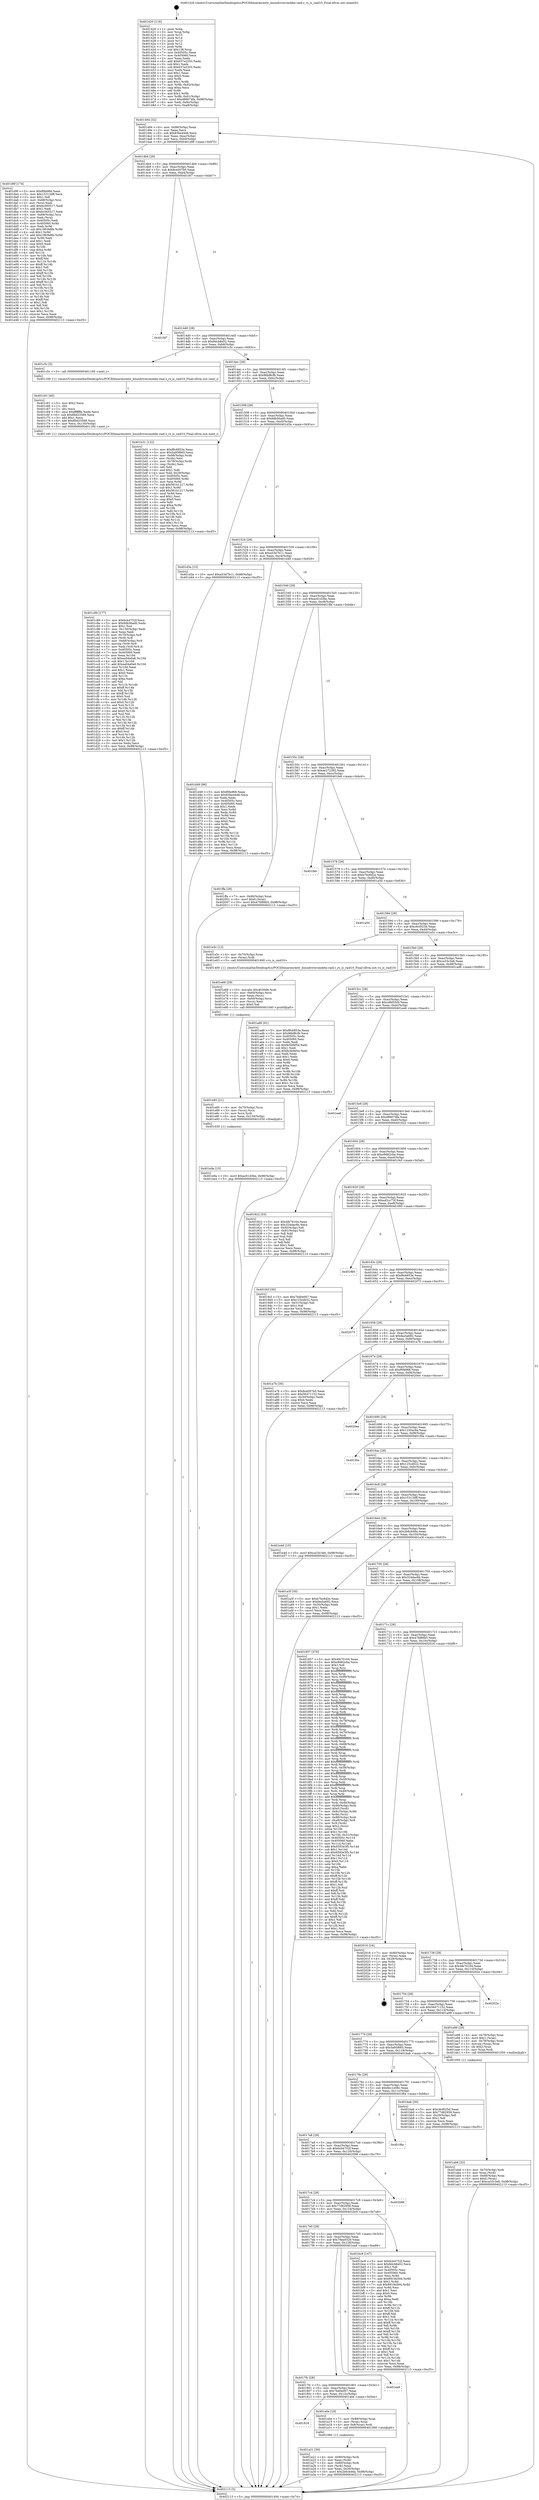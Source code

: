 digraph "0x401420" {
  label = "0x401420 (/mnt/c/Users/mathe/Desktop/tcc/POCII/binaries/extr_linuxdriversmddm-raid.c_rs_is_raid10_Final-ollvm.out::main(0))"
  labelloc = "t"
  node[shape=record]

  Entry [label="",width=0.3,height=0.3,shape=circle,fillcolor=black,style=filled]
  "0x401494" [label="{
     0x401494 [32]\l
     | [instrs]\l
     &nbsp;&nbsp;0x401494 \<+6\>: mov -0x98(%rbp),%eax\l
     &nbsp;&nbsp;0x40149a \<+2\>: mov %eax,%ecx\l
     &nbsp;&nbsp;0x40149c \<+6\>: sub $0x83be44d8,%ecx\l
     &nbsp;&nbsp;0x4014a2 \<+6\>: mov %eax,-0xac(%rbp)\l
     &nbsp;&nbsp;0x4014a8 \<+6\>: mov %ecx,-0xb0(%rbp)\l
     &nbsp;&nbsp;0x4014ae \<+6\>: je 0000000000401d9f \<main+0x97f\>\l
  }"]
  "0x401d9f" [label="{
     0x401d9f [174]\l
     | [instrs]\l
     &nbsp;&nbsp;0x401d9f \<+5\>: mov $0xf0fa968,%eax\l
     &nbsp;&nbsp;0x401da4 \<+5\>: mov $0x15313dff,%ecx\l
     &nbsp;&nbsp;0x401da9 \<+2\>: mov $0x1,%dl\l
     &nbsp;&nbsp;0x401dab \<+4\>: mov -0x68(%rbp),%rsi\l
     &nbsp;&nbsp;0x401daf \<+2\>: mov (%rsi),%edi\l
     &nbsp;&nbsp;0x401db1 \<+6\>: add $0xbc565517,%edi\l
     &nbsp;&nbsp;0x401db7 \<+3\>: add $0x1,%edi\l
     &nbsp;&nbsp;0x401dba \<+6\>: sub $0xbc565517,%edi\l
     &nbsp;&nbsp;0x401dc0 \<+4\>: mov -0x68(%rbp),%rsi\l
     &nbsp;&nbsp;0x401dc4 \<+2\>: mov %edi,(%rsi)\l
     &nbsp;&nbsp;0x401dc6 \<+7\>: mov 0x40505c,%edi\l
     &nbsp;&nbsp;0x401dcd \<+8\>: mov 0x405060,%r8d\l
     &nbsp;&nbsp;0x401dd5 \<+3\>: mov %edi,%r9d\l
     &nbsp;&nbsp;0x401dd8 \<+7\>: sub $0x19fc9d6b,%r9d\l
     &nbsp;&nbsp;0x401ddf \<+4\>: sub $0x1,%r9d\l
     &nbsp;&nbsp;0x401de3 \<+7\>: add $0x19fc9d6b,%r9d\l
     &nbsp;&nbsp;0x401dea \<+4\>: imul %r9d,%edi\l
     &nbsp;&nbsp;0x401dee \<+3\>: and $0x1,%edi\l
     &nbsp;&nbsp;0x401df1 \<+3\>: cmp $0x0,%edi\l
     &nbsp;&nbsp;0x401df4 \<+4\>: sete %r10b\l
     &nbsp;&nbsp;0x401df8 \<+4\>: cmp $0xa,%r8d\l
     &nbsp;&nbsp;0x401dfc \<+4\>: setl %r11b\l
     &nbsp;&nbsp;0x401e00 \<+3\>: mov %r10b,%bl\l
     &nbsp;&nbsp;0x401e03 \<+3\>: xor $0xff,%bl\l
     &nbsp;&nbsp;0x401e06 \<+3\>: mov %r11b,%r14b\l
     &nbsp;&nbsp;0x401e09 \<+4\>: xor $0xff,%r14b\l
     &nbsp;&nbsp;0x401e0d \<+3\>: xor $0x1,%dl\l
     &nbsp;&nbsp;0x401e10 \<+3\>: mov %bl,%r15b\l
     &nbsp;&nbsp;0x401e13 \<+4\>: and $0xff,%r15b\l
     &nbsp;&nbsp;0x401e17 \<+3\>: and %dl,%r10b\l
     &nbsp;&nbsp;0x401e1a \<+3\>: mov %r14b,%r12b\l
     &nbsp;&nbsp;0x401e1d \<+4\>: and $0xff,%r12b\l
     &nbsp;&nbsp;0x401e21 \<+3\>: and %dl,%r11b\l
     &nbsp;&nbsp;0x401e24 \<+3\>: or %r10b,%r15b\l
     &nbsp;&nbsp;0x401e27 \<+3\>: or %r11b,%r12b\l
     &nbsp;&nbsp;0x401e2a \<+3\>: xor %r12b,%r15b\l
     &nbsp;&nbsp;0x401e2d \<+3\>: or %r14b,%bl\l
     &nbsp;&nbsp;0x401e30 \<+3\>: xor $0xff,%bl\l
     &nbsp;&nbsp;0x401e33 \<+3\>: or $0x1,%dl\l
     &nbsp;&nbsp;0x401e36 \<+2\>: and %dl,%bl\l
     &nbsp;&nbsp;0x401e38 \<+3\>: or %bl,%r15b\l
     &nbsp;&nbsp;0x401e3b \<+4\>: test $0x1,%r15b\l
     &nbsp;&nbsp;0x401e3f \<+3\>: cmovne %ecx,%eax\l
     &nbsp;&nbsp;0x401e42 \<+6\>: mov %eax,-0x98(%rbp)\l
     &nbsp;&nbsp;0x401e48 \<+5\>: jmp 0000000000402113 \<main+0xcf3\>\l
  }"]
  "0x4014b4" [label="{
     0x4014b4 [28]\l
     | [instrs]\l
     &nbsp;&nbsp;0x4014b4 \<+5\>: jmp 00000000004014b9 \<main+0x99\>\l
     &nbsp;&nbsp;0x4014b9 \<+6\>: mov -0xac(%rbp),%eax\l
     &nbsp;&nbsp;0x4014bf \<+5\>: sub $0x8ce007b0,%eax\l
     &nbsp;&nbsp;0x4014c4 \<+6\>: mov %eax,-0xb4(%rbp)\l
     &nbsp;&nbsp;0x4014ca \<+6\>: je 0000000000401fd7 \<main+0xbb7\>\l
  }"]
  Exit [label="",width=0.3,height=0.3,shape=circle,fillcolor=black,style=filled,peripheries=2]
  "0x401fd7" [label="{
     0x401fd7\l
  }", style=dashed]
  "0x4014d0" [label="{
     0x4014d0 [28]\l
     | [instrs]\l
     &nbsp;&nbsp;0x4014d0 \<+5\>: jmp 00000000004014d5 \<main+0xb5\>\l
     &nbsp;&nbsp;0x4014d5 \<+6\>: mov -0xac(%rbp),%eax\l
     &nbsp;&nbsp;0x4014db \<+5\>: sub $0x8dcb8a52,%eax\l
     &nbsp;&nbsp;0x4014e0 \<+6\>: mov %eax,-0xb8(%rbp)\l
     &nbsp;&nbsp;0x4014e6 \<+6\>: je 0000000000401c5c \<main+0x83c\>\l
  }"]
  "0x401e9a" [label="{
     0x401e9a [15]\l
     | [instrs]\l
     &nbsp;&nbsp;0x401e9a \<+10\>: movl $0xac61d3be,-0x98(%rbp)\l
     &nbsp;&nbsp;0x401ea4 \<+5\>: jmp 0000000000402113 \<main+0xcf3\>\l
  }"]
  "0x401c5c" [label="{
     0x401c5c [5]\l
     | [instrs]\l
     &nbsp;&nbsp;0x401c5c \<+5\>: call 0000000000401160 \<next_i\>\l
     | [calls]\l
     &nbsp;&nbsp;0x401160 \{1\} (/mnt/c/Users/mathe/Desktop/tcc/POCII/binaries/extr_linuxdriversmddm-raid.c_rs_is_raid10_Final-ollvm.out::next_i)\l
  }"]
  "0x4014ec" [label="{
     0x4014ec [28]\l
     | [instrs]\l
     &nbsp;&nbsp;0x4014ec \<+5\>: jmp 00000000004014f1 \<main+0xd1\>\l
     &nbsp;&nbsp;0x4014f1 \<+6\>: mov -0xac(%rbp),%eax\l
     &nbsp;&nbsp;0x4014f7 \<+5\>: sub $0x96bf8cfb,%eax\l
     &nbsp;&nbsp;0x4014fc \<+6\>: mov %eax,-0xbc(%rbp)\l
     &nbsp;&nbsp;0x401502 \<+6\>: je 0000000000401b31 \<main+0x711\>\l
  }"]
  "0x401e85" [label="{
     0x401e85 [21]\l
     | [instrs]\l
     &nbsp;&nbsp;0x401e85 \<+4\>: mov -0x70(%rbp),%rcx\l
     &nbsp;&nbsp;0x401e89 \<+3\>: mov (%rcx),%rcx\l
     &nbsp;&nbsp;0x401e8c \<+3\>: mov %rcx,%rdi\l
     &nbsp;&nbsp;0x401e8f \<+6\>: mov %eax,-0x134(%rbp)\l
     &nbsp;&nbsp;0x401e95 \<+5\>: call 0000000000401030 \<free@plt\>\l
     | [calls]\l
     &nbsp;&nbsp;0x401030 \{1\} (unknown)\l
  }"]
  "0x401b31" [label="{
     0x401b31 [122]\l
     | [instrs]\l
     &nbsp;&nbsp;0x401b31 \<+5\>: mov $0xf8c6853e,%eax\l
     &nbsp;&nbsp;0x401b36 \<+5\>: mov $0x5a95f665,%ecx\l
     &nbsp;&nbsp;0x401b3b \<+4\>: mov -0x68(%rbp),%rdx\l
     &nbsp;&nbsp;0x401b3f \<+2\>: mov (%rdx),%esi\l
     &nbsp;&nbsp;0x401b41 \<+4\>: mov -0x78(%rbp),%rdx\l
     &nbsp;&nbsp;0x401b45 \<+2\>: cmp (%rdx),%esi\l
     &nbsp;&nbsp;0x401b47 \<+4\>: setl %dil\l
     &nbsp;&nbsp;0x401b4b \<+4\>: and $0x1,%dil\l
     &nbsp;&nbsp;0x401b4f \<+4\>: mov %dil,-0x29(%rbp)\l
     &nbsp;&nbsp;0x401b53 \<+7\>: mov 0x40505c,%esi\l
     &nbsp;&nbsp;0x401b5a \<+8\>: mov 0x405060,%r8d\l
     &nbsp;&nbsp;0x401b62 \<+3\>: mov %esi,%r9d\l
     &nbsp;&nbsp;0x401b65 \<+7\>: sub $0x561b1217,%r9d\l
     &nbsp;&nbsp;0x401b6c \<+4\>: sub $0x1,%r9d\l
     &nbsp;&nbsp;0x401b70 \<+7\>: add $0x561b1217,%r9d\l
     &nbsp;&nbsp;0x401b77 \<+4\>: imul %r9d,%esi\l
     &nbsp;&nbsp;0x401b7b \<+3\>: and $0x1,%esi\l
     &nbsp;&nbsp;0x401b7e \<+3\>: cmp $0x0,%esi\l
     &nbsp;&nbsp;0x401b81 \<+4\>: sete %dil\l
     &nbsp;&nbsp;0x401b85 \<+4\>: cmp $0xa,%r8d\l
     &nbsp;&nbsp;0x401b89 \<+4\>: setl %r10b\l
     &nbsp;&nbsp;0x401b8d \<+3\>: mov %dil,%r11b\l
     &nbsp;&nbsp;0x401b90 \<+3\>: and %r10b,%r11b\l
     &nbsp;&nbsp;0x401b93 \<+3\>: xor %r10b,%dil\l
     &nbsp;&nbsp;0x401b96 \<+3\>: or %dil,%r11b\l
     &nbsp;&nbsp;0x401b99 \<+4\>: test $0x1,%r11b\l
     &nbsp;&nbsp;0x401b9d \<+3\>: cmovne %ecx,%eax\l
     &nbsp;&nbsp;0x401ba0 \<+6\>: mov %eax,-0x98(%rbp)\l
     &nbsp;&nbsp;0x401ba6 \<+5\>: jmp 0000000000402113 \<main+0xcf3\>\l
  }"]
  "0x401508" [label="{
     0x401508 [28]\l
     | [instrs]\l
     &nbsp;&nbsp;0x401508 \<+5\>: jmp 000000000040150d \<main+0xed\>\l
     &nbsp;&nbsp;0x40150d \<+6\>: mov -0xac(%rbp),%eax\l
     &nbsp;&nbsp;0x401513 \<+5\>: sub $0x9db56ad0,%eax\l
     &nbsp;&nbsp;0x401518 \<+6\>: mov %eax,-0xc0(%rbp)\l
     &nbsp;&nbsp;0x40151e \<+6\>: je 0000000000401d3a \<main+0x91a\>\l
  }"]
  "0x401e68" [label="{
     0x401e68 [29]\l
     | [instrs]\l
     &nbsp;&nbsp;0x401e68 \<+10\>: movabs $0x4030d6,%rdi\l
     &nbsp;&nbsp;0x401e72 \<+4\>: mov -0x60(%rbp),%rcx\l
     &nbsp;&nbsp;0x401e76 \<+2\>: mov %eax,(%rcx)\l
     &nbsp;&nbsp;0x401e78 \<+4\>: mov -0x60(%rbp),%rcx\l
     &nbsp;&nbsp;0x401e7c \<+2\>: mov (%rcx),%esi\l
     &nbsp;&nbsp;0x401e7e \<+2\>: mov $0x0,%al\l
     &nbsp;&nbsp;0x401e80 \<+5\>: call 0000000000401040 \<printf@plt\>\l
     | [calls]\l
     &nbsp;&nbsp;0x401040 \{1\} (unknown)\l
  }"]
  "0x401d3a" [label="{
     0x401d3a [15]\l
     | [instrs]\l
     &nbsp;&nbsp;0x401d3a \<+10\>: movl $0xa53d7b11,-0x98(%rbp)\l
     &nbsp;&nbsp;0x401d44 \<+5\>: jmp 0000000000402113 \<main+0xcf3\>\l
  }"]
  "0x401524" [label="{
     0x401524 [28]\l
     | [instrs]\l
     &nbsp;&nbsp;0x401524 \<+5\>: jmp 0000000000401529 \<main+0x109\>\l
     &nbsp;&nbsp;0x401529 \<+6\>: mov -0xac(%rbp),%eax\l
     &nbsp;&nbsp;0x40152f \<+5\>: sub $0xa53d7b11,%eax\l
     &nbsp;&nbsp;0x401534 \<+6\>: mov %eax,-0xc4(%rbp)\l
     &nbsp;&nbsp;0x40153a \<+6\>: je 0000000000401d49 \<main+0x929\>\l
  }"]
  "0x401c89" [label="{
     0x401c89 [177]\l
     | [instrs]\l
     &nbsp;&nbsp;0x401c89 \<+5\>: mov $0x6cb4752f,%ecx\l
     &nbsp;&nbsp;0x401c8e \<+5\>: mov $0x9db56ad0,%edx\l
     &nbsp;&nbsp;0x401c93 \<+3\>: mov $0x1,%sil\l
     &nbsp;&nbsp;0x401c96 \<+6\>: mov -0x130(%rbp),%edi\l
     &nbsp;&nbsp;0x401c9c \<+3\>: imul %eax,%edi\l
     &nbsp;&nbsp;0x401c9f \<+4\>: mov -0x70(%rbp),%r8\l
     &nbsp;&nbsp;0x401ca3 \<+3\>: mov (%r8),%r8\l
     &nbsp;&nbsp;0x401ca6 \<+4\>: mov -0x68(%rbp),%r9\l
     &nbsp;&nbsp;0x401caa \<+3\>: movslq (%r9),%r9\l
     &nbsp;&nbsp;0x401cad \<+4\>: mov %edi,(%r8,%r9,4)\l
     &nbsp;&nbsp;0x401cb1 \<+7\>: mov 0x40505c,%eax\l
     &nbsp;&nbsp;0x401cb8 \<+7\>: mov 0x405060,%edi\l
     &nbsp;&nbsp;0x401cbf \<+3\>: mov %eax,%r10d\l
     &nbsp;&nbsp;0x401cc2 \<+7\>: sub $0xea04e0a6,%r10d\l
     &nbsp;&nbsp;0x401cc9 \<+4\>: sub $0x1,%r10d\l
     &nbsp;&nbsp;0x401ccd \<+7\>: add $0xea04e0a6,%r10d\l
     &nbsp;&nbsp;0x401cd4 \<+4\>: imul %r10d,%eax\l
     &nbsp;&nbsp;0x401cd8 \<+3\>: and $0x1,%eax\l
     &nbsp;&nbsp;0x401cdb \<+3\>: cmp $0x0,%eax\l
     &nbsp;&nbsp;0x401cde \<+4\>: sete %r11b\l
     &nbsp;&nbsp;0x401ce2 \<+3\>: cmp $0xa,%edi\l
     &nbsp;&nbsp;0x401ce5 \<+3\>: setl %bl\l
     &nbsp;&nbsp;0x401ce8 \<+3\>: mov %r11b,%r14b\l
     &nbsp;&nbsp;0x401ceb \<+4\>: xor $0xff,%r14b\l
     &nbsp;&nbsp;0x401cef \<+3\>: mov %bl,%r15b\l
     &nbsp;&nbsp;0x401cf2 \<+4\>: xor $0xff,%r15b\l
     &nbsp;&nbsp;0x401cf6 \<+4\>: xor $0x0,%sil\l
     &nbsp;&nbsp;0x401cfa \<+3\>: mov %r14b,%r12b\l
     &nbsp;&nbsp;0x401cfd \<+4\>: and $0x0,%r12b\l
     &nbsp;&nbsp;0x401d01 \<+3\>: and %sil,%r11b\l
     &nbsp;&nbsp;0x401d04 \<+3\>: mov %r15b,%r13b\l
     &nbsp;&nbsp;0x401d07 \<+4\>: and $0x0,%r13b\l
     &nbsp;&nbsp;0x401d0b \<+3\>: and %sil,%bl\l
     &nbsp;&nbsp;0x401d0e \<+3\>: or %r11b,%r12b\l
     &nbsp;&nbsp;0x401d11 \<+3\>: or %bl,%r13b\l
     &nbsp;&nbsp;0x401d14 \<+3\>: xor %r13b,%r12b\l
     &nbsp;&nbsp;0x401d17 \<+3\>: or %r15b,%r14b\l
     &nbsp;&nbsp;0x401d1a \<+4\>: xor $0xff,%r14b\l
     &nbsp;&nbsp;0x401d1e \<+4\>: or $0x0,%sil\l
     &nbsp;&nbsp;0x401d22 \<+3\>: and %sil,%r14b\l
     &nbsp;&nbsp;0x401d25 \<+3\>: or %r14b,%r12b\l
     &nbsp;&nbsp;0x401d28 \<+4\>: test $0x1,%r12b\l
     &nbsp;&nbsp;0x401d2c \<+3\>: cmovne %edx,%ecx\l
     &nbsp;&nbsp;0x401d2f \<+6\>: mov %ecx,-0x98(%rbp)\l
     &nbsp;&nbsp;0x401d35 \<+5\>: jmp 0000000000402113 \<main+0xcf3\>\l
  }"]
  "0x401d49" [label="{
     0x401d49 [86]\l
     | [instrs]\l
     &nbsp;&nbsp;0x401d49 \<+5\>: mov $0xf0fa968,%eax\l
     &nbsp;&nbsp;0x401d4e \<+5\>: mov $0x83be44d8,%ecx\l
     &nbsp;&nbsp;0x401d53 \<+2\>: xor %edx,%edx\l
     &nbsp;&nbsp;0x401d55 \<+7\>: mov 0x40505c,%esi\l
     &nbsp;&nbsp;0x401d5c \<+7\>: mov 0x405060,%edi\l
     &nbsp;&nbsp;0x401d63 \<+3\>: sub $0x1,%edx\l
     &nbsp;&nbsp;0x401d66 \<+3\>: mov %esi,%r8d\l
     &nbsp;&nbsp;0x401d69 \<+3\>: add %edx,%r8d\l
     &nbsp;&nbsp;0x401d6c \<+4\>: imul %r8d,%esi\l
     &nbsp;&nbsp;0x401d70 \<+3\>: and $0x1,%esi\l
     &nbsp;&nbsp;0x401d73 \<+3\>: cmp $0x0,%esi\l
     &nbsp;&nbsp;0x401d76 \<+4\>: sete %r9b\l
     &nbsp;&nbsp;0x401d7a \<+3\>: cmp $0xa,%edi\l
     &nbsp;&nbsp;0x401d7d \<+4\>: setl %r10b\l
     &nbsp;&nbsp;0x401d81 \<+3\>: mov %r9b,%r11b\l
     &nbsp;&nbsp;0x401d84 \<+3\>: and %r10b,%r11b\l
     &nbsp;&nbsp;0x401d87 \<+3\>: xor %r10b,%r9b\l
     &nbsp;&nbsp;0x401d8a \<+3\>: or %r9b,%r11b\l
     &nbsp;&nbsp;0x401d8d \<+4\>: test $0x1,%r11b\l
     &nbsp;&nbsp;0x401d91 \<+3\>: cmovne %ecx,%eax\l
     &nbsp;&nbsp;0x401d94 \<+6\>: mov %eax,-0x98(%rbp)\l
     &nbsp;&nbsp;0x401d9a \<+5\>: jmp 0000000000402113 \<main+0xcf3\>\l
  }"]
  "0x401540" [label="{
     0x401540 [28]\l
     | [instrs]\l
     &nbsp;&nbsp;0x401540 \<+5\>: jmp 0000000000401545 \<main+0x125\>\l
     &nbsp;&nbsp;0x401545 \<+6\>: mov -0xac(%rbp),%eax\l
     &nbsp;&nbsp;0x40154b \<+5\>: sub $0xac61d3be,%eax\l
     &nbsp;&nbsp;0x401550 \<+6\>: mov %eax,-0xc8(%rbp)\l
     &nbsp;&nbsp;0x401556 \<+6\>: je 0000000000401ffa \<main+0xbda\>\l
  }"]
  "0x401c61" [label="{
     0x401c61 [40]\l
     | [instrs]\l
     &nbsp;&nbsp;0x401c61 \<+5\>: mov $0x2,%ecx\l
     &nbsp;&nbsp;0x401c66 \<+1\>: cltd\l
     &nbsp;&nbsp;0x401c67 \<+2\>: idiv %ecx\l
     &nbsp;&nbsp;0x401c69 \<+6\>: imul $0xfffffffe,%edx,%ecx\l
     &nbsp;&nbsp;0x401c6f \<+6\>: sub $0x8bd23589,%ecx\l
     &nbsp;&nbsp;0x401c75 \<+3\>: add $0x1,%ecx\l
     &nbsp;&nbsp;0x401c78 \<+6\>: add $0x8bd23589,%ecx\l
     &nbsp;&nbsp;0x401c7e \<+6\>: mov %ecx,-0x130(%rbp)\l
     &nbsp;&nbsp;0x401c84 \<+5\>: call 0000000000401160 \<next_i\>\l
     | [calls]\l
     &nbsp;&nbsp;0x401160 \{1\} (/mnt/c/Users/mathe/Desktop/tcc/POCII/binaries/extr_linuxdriversmddm-raid.c_rs_is_raid10_Final-ollvm.out::next_i)\l
  }"]
  "0x401ffa" [label="{
     0x401ffa [28]\l
     | [instrs]\l
     &nbsp;&nbsp;0x401ffa \<+7\>: mov -0x90(%rbp),%rax\l
     &nbsp;&nbsp;0x402001 \<+6\>: movl $0x0,(%rax)\l
     &nbsp;&nbsp;0x402007 \<+10\>: movl $0x47fd86b5,-0x98(%rbp)\l
     &nbsp;&nbsp;0x402011 \<+5\>: jmp 0000000000402113 \<main+0xcf3\>\l
  }"]
  "0x40155c" [label="{
     0x40155c [28]\l
     | [instrs]\l
     &nbsp;&nbsp;0x40155c \<+5\>: jmp 0000000000401561 \<main+0x141\>\l
     &nbsp;&nbsp;0x401561 \<+6\>: mov -0xac(%rbp),%eax\l
     &nbsp;&nbsp;0x401567 \<+5\>: sub $0xae272392,%eax\l
     &nbsp;&nbsp;0x40156c \<+6\>: mov %eax,-0xcc(%rbp)\l
     &nbsp;&nbsp;0x401572 \<+6\>: je 0000000000401fe6 \<main+0xbc6\>\l
  }"]
  "0x401ab6" [label="{
     0x401ab6 [32]\l
     | [instrs]\l
     &nbsp;&nbsp;0x401ab6 \<+4\>: mov -0x70(%rbp),%rdi\l
     &nbsp;&nbsp;0x401aba \<+3\>: mov %rax,(%rdi)\l
     &nbsp;&nbsp;0x401abd \<+4\>: mov -0x68(%rbp),%rax\l
     &nbsp;&nbsp;0x401ac1 \<+6\>: movl $0x0,(%rax)\l
     &nbsp;&nbsp;0x401ac7 \<+10\>: movl $0xca33c3e6,-0x98(%rbp)\l
     &nbsp;&nbsp;0x401ad1 \<+5\>: jmp 0000000000402113 \<main+0xcf3\>\l
  }"]
  "0x401fe6" [label="{
     0x401fe6\l
  }", style=dashed]
  "0x401578" [label="{
     0x401578 [28]\l
     | [instrs]\l
     &nbsp;&nbsp;0x401578 \<+5\>: jmp 000000000040157d \<main+0x15d\>\l
     &nbsp;&nbsp;0x40157d \<+6\>: mov -0xac(%rbp),%eax\l
     &nbsp;&nbsp;0x401583 \<+5\>: sub $0xb7bc6d2e,%eax\l
     &nbsp;&nbsp;0x401588 \<+6\>: mov %eax,-0xd0(%rbp)\l
     &nbsp;&nbsp;0x40158e \<+6\>: je 0000000000401a5d \<main+0x63d\>\l
  }"]
  "0x401a21" [label="{
     0x401a21 [30]\l
     | [instrs]\l
     &nbsp;&nbsp;0x401a21 \<+4\>: mov -0x80(%rbp),%rdi\l
     &nbsp;&nbsp;0x401a25 \<+2\>: mov %eax,(%rdi)\l
     &nbsp;&nbsp;0x401a27 \<+4\>: mov -0x80(%rbp),%rdi\l
     &nbsp;&nbsp;0x401a2b \<+2\>: mov (%rdi),%eax\l
     &nbsp;&nbsp;0x401a2d \<+3\>: mov %eax,-0x30(%rbp)\l
     &nbsp;&nbsp;0x401a30 \<+10\>: movl $0x2b6cb46a,-0x98(%rbp)\l
     &nbsp;&nbsp;0x401a3a \<+5\>: jmp 0000000000402113 \<main+0xcf3\>\l
  }"]
  "0x401a5d" [label="{
     0x401a5d\l
  }", style=dashed]
  "0x401594" [label="{
     0x401594 [28]\l
     | [instrs]\l
     &nbsp;&nbsp;0x401594 \<+5\>: jmp 0000000000401599 \<main+0x179\>\l
     &nbsp;&nbsp;0x401599 \<+6\>: mov -0xac(%rbp),%eax\l
     &nbsp;&nbsp;0x40159f \<+5\>: sub $0xc6cf025d,%eax\l
     &nbsp;&nbsp;0x4015a4 \<+6\>: mov %eax,-0xd4(%rbp)\l
     &nbsp;&nbsp;0x4015aa \<+6\>: je 0000000000401e5c \<main+0xa3c\>\l
  }"]
  "0x401818" [label="{
     0x401818\l
  }", style=dashed]
  "0x401e5c" [label="{
     0x401e5c [12]\l
     | [instrs]\l
     &nbsp;&nbsp;0x401e5c \<+4\>: mov -0x70(%rbp),%rax\l
     &nbsp;&nbsp;0x401e60 \<+3\>: mov (%rax),%rdi\l
     &nbsp;&nbsp;0x401e63 \<+5\>: call 0000000000401400 \<rs_is_raid10\>\l
     | [calls]\l
     &nbsp;&nbsp;0x401400 \{1\} (/mnt/c/Users/mathe/Desktop/tcc/POCII/binaries/extr_linuxdriversmddm-raid.c_rs_is_raid10_Final-ollvm.out::rs_is_raid10)\l
  }"]
  "0x4015b0" [label="{
     0x4015b0 [28]\l
     | [instrs]\l
     &nbsp;&nbsp;0x4015b0 \<+5\>: jmp 00000000004015b5 \<main+0x195\>\l
     &nbsp;&nbsp;0x4015b5 \<+6\>: mov -0xac(%rbp),%eax\l
     &nbsp;&nbsp;0x4015bb \<+5\>: sub $0xca33c3e6,%eax\l
     &nbsp;&nbsp;0x4015c0 \<+6\>: mov %eax,-0xd8(%rbp)\l
     &nbsp;&nbsp;0x4015c6 \<+6\>: je 0000000000401ad6 \<main+0x6b6\>\l
  }"]
  "0x401a0e" [label="{
     0x401a0e [19]\l
     | [instrs]\l
     &nbsp;&nbsp;0x401a0e \<+7\>: mov -0x88(%rbp),%rax\l
     &nbsp;&nbsp;0x401a15 \<+3\>: mov (%rax),%rax\l
     &nbsp;&nbsp;0x401a18 \<+4\>: mov 0x8(%rax),%rdi\l
     &nbsp;&nbsp;0x401a1c \<+5\>: call 0000000000401060 \<atoi@plt\>\l
     | [calls]\l
     &nbsp;&nbsp;0x401060 \{1\} (unknown)\l
  }"]
  "0x401ad6" [label="{
     0x401ad6 [91]\l
     | [instrs]\l
     &nbsp;&nbsp;0x401ad6 \<+5\>: mov $0xf8c6853e,%eax\l
     &nbsp;&nbsp;0x401adb \<+5\>: mov $0x96bf8cfb,%ecx\l
     &nbsp;&nbsp;0x401ae0 \<+7\>: mov 0x40505c,%edx\l
     &nbsp;&nbsp;0x401ae7 \<+7\>: mov 0x405060,%esi\l
     &nbsp;&nbsp;0x401aee \<+2\>: mov %edx,%edi\l
     &nbsp;&nbsp;0x401af0 \<+6\>: sub $0xfe3b9d5d,%edi\l
     &nbsp;&nbsp;0x401af6 \<+3\>: sub $0x1,%edi\l
     &nbsp;&nbsp;0x401af9 \<+6\>: add $0xfe3b9d5d,%edi\l
     &nbsp;&nbsp;0x401aff \<+3\>: imul %edi,%edx\l
     &nbsp;&nbsp;0x401b02 \<+3\>: and $0x1,%edx\l
     &nbsp;&nbsp;0x401b05 \<+3\>: cmp $0x0,%edx\l
     &nbsp;&nbsp;0x401b08 \<+4\>: sete %r8b\l
     &nbsp;&nbsp;0x401b0c \<+3\>: cmp $0xa,%esi\l
     &nbsp;&nbsp;0x401b0f \<+4\>: setl %r9b\l
     &nbsp;&nbsp;0x401b13 \<+3\>: mov %r8b,%r10b\l
     &nbsp;&nbsp;0x401b16 \<+3\>: and %r9b,%r10b\l
     &nbsp;&nbsp;0x401b19 \<+3\>: xor %r9b,%r8b\l
     &nbsp;&nbsp;0x401b1c \<+3\>: or %r8b,%r10b\l
     &nbsp;&nbsp;0x401b1f \<+4\>: test $0x1,%r10b\l
     &nbsp;&nbsp;0x401b23 \<+3\>: cmovne %ecx,%eax\l
     &nbsp;&nbsp;0x401b26 \<+6\>: mov %eax,-0x98(%rbp)\l
     &nbsp;&nbsp;0x401b2c \<+5\>: jmp 0000000000402113 \<main+0xcf3\>\l
  }"]
  "0x4015cc" [label="{
     0x4015cc [28]\l
     | [instrs]\l
     &nbsp;&nbsp;0x4015cc \<+5\>: jmp 00000000004015d1 \<main+0x1b1\>\l
     &nbsp;&nbsp;0x4015d1 \<+6\>: mov -0xac(%rbp),%eax\l
     &nbsp;&nbsp;0x4015d7 \<+5\>: sub $0xcdfd55cb,%eax\l
     &nbsp;&nbsp;0x4015dc \<+6\>: mov %eax,-0xdc(%rbp)\l
     &nbsp;&nbsp;0x4015e2 \<+6\>: je 0000000000401ee6 \<main+0xac6\>\l
  }"]
  "0x4017fc" [label="{
     0x4017fc [28]\l
     | [instrs]\l
     &nbsp;&nbsp;0x4017fc \<+5\>: jmp 0000000000401801 \<main+0x3e1\>\l
     &nbsp;&nbsp;0x401801 \<+6\>: mov -0xac(%rbp),%eax\l
     &nbsp;&nbsp;0x401807 \<+5\>: sub $0x7bd0e007,%eax\l
     &nbsp;&nbsp;0x40180c \<+6\>: mov %eax,-0x12c(%rbp)\l
     &nbsp;&nbsp;0x401812 \<+6\>: je 0000000000401a0e \<main+0x5ee\>\l
  }"]
  "0x401ee6" [label="{
     0x401ee6\l
  }", style=dashed]
  "0x4015e8" [label="{
     0x4015e8 [28]\l
     | [instrs]\l
     &nbsp;&nbsp;0x4015e8 \<+5\>: jmp 00000000004015ed \<main+0x1cd\>\l
     &nbsp;&nbsp;0x4015ed \<+6\>: mov -0xac(%rbp),%eax\l
     &nbsp;&nbsp;0x4015f3 \<+5\>: sub $0xd86674fa,%eax\l
     &nbsp;&nbsp;0x4015f8 \<+6\>: mov %eax,-0xe0(%rbp)\l
     &nbsp;&nbsp;0x4015fe \<+6\>: je 0000000000401822 \<main+0x402\>\l
  }"]
  "0x401ea9" [label="{
     0x401ea9\l
  }", style=dashed]
  "0x401822" [label="{
     0x401822 [53]\l
     | [instrs]\l
     &nbsp;&nbsp;0x401822 \<+5\>: mov $0x4fe70164,%eax\l
     &nbsp;&nbsp;0x401827 \<+5\>: mov $0x324dac6b,%ecx\l
     &nbsp;&nbsp;0x40182c \<+6\>: mov -0x92(%rbp),%dl\l
     &nbsp;&nbsp;0x401832 \<+7\>: mov -0x91(%rbp),%sil\l
     &nbsp;&nbsp;0x401839 \<+3\>: mov %dl,%dil\l
     &nbsp;&nbsp;0x40183c \<+3\>: and %sil,%dil\l
     &nbsp;&nbsp;0x40183f \<+3\>: xor %sil,%dl\l
     &nbsp;&nbsp;0x401842 \<+3\>: or %dl,%dil\l
     &nbsp;&nbsp;0x401845 \<+4\>: test $0x1,%dil\l
     &nbsp;&nbsp;0x401849 \<+3\>: cmovne %ecx,%eax\l
     &nbsp;&nbsp;0x40184c \<+6\>: mov %eax,-0x98(%rbp)\l
     &nbsp;&nbsp;0x401852 \<+5\>: jmp 0000000000402113 \<main+0xcf3\>\l
  }"]
  "0x401604" [label="{
     0x401604 [28]\l
     | [instrs]\l
     &nbsp;&nbsp;0x401604 \<+5\>: jmp 0000000000401609 \<main+0x1e9\>\l
     &nbsp;&nbsp;0x401609 \<+6\>: mov -0xac(%rbp),%eax\l
     &nbsp;&nbsp;0x40160f \<+5\>: sub $0xe9d62cba,%eax\l
     &nbsp;&nbsp;0x401614 \<+6\>: mov %eax,-0xe4(%rbp)\l
     &nbsp;&nbsp;0x40161a \<+6\>: je 00000000004019cf \<main+0x5af\>\l
  }"]
  "0x402113" [label="{
     0x402113 [5]\l
     | [instrs]\l
     &nbsp;&nbsp;0x402113 \<+5\>: jmp 0000000000401494 \<main+0x74\>\l
  }"]
  "0x401420" [label="{
     0x401420 [116]\l
     | [instrs]\l
     &nbsp;&nbsp;0x401420 \<+1\>: push %rbp\l
     &nbsp;&nbsp;0x401421 \<+3\>: mov %rsp,%rbp\l
     &nbsp;&nbsp;0x401424 \<+2\>: push %r15\l
     &nbsp;&nbsp;0x401426 \<+2\>: push %r14\l
     &nbsp;&nbsp;0x401428 \<+2\>: push %r13\l
     &nbsp;&nbsp;0x40142a \<+2\>: push %r12\l
     &nbsp;&nbsp;0x40142c \<+1\>: push %rbx\l
     &nbsp;&nbsp;0x40142d \<+7\>: sub $0x138,%rsp\l
     &nbsp;&nbsp;0x401434 \<+7\>: mov 0x40505c,%eax\l
     &nbsp;&nbsp;0x40143b \<+7\>: mov 0x405060,%ecx\l
     &nbsp;&nbsp;0x401442 \<+2\>: mov %eax,%edx\l
     &nbsp;&nbsp;0x401444 \<+6\>: add $0x637e2203,%edx\l
     &nbsp;&nbsp;0x40144a \<+3\>: sub $0x1,%edx\l
     &nbsp;&nbsp;0x40144d \<+6\>: sub $0x637e2203,%edx\l
     &nbsp;&nbsp;0x401453 \<+3\>: imul %edx,%eax\l
     &nbsp;&nbsp;0x401456 \<+3\>: and $0x1,%eax\l
     &nbsp;&nbsp;0x401459 \<+3\>: cmp $0x0,%eax\l
     &nbsp;&nbsp;0x40145c \<+4\>: sete %r8b\l
     &nbsp;&nbsp;0x401460 \<+4\>: and $0x1,%r8b\l
     &nbsp;&nbsp;0x401464 \<+7\>: mov %r8b,-0x92(%rbp)\l
     &nbsp;&nbsp;0x40146b \<+3\>: cmp $0xa,%ecx\l
     &nbsp;&nbsp;0x40146e \<+4\>: setl %r8b\l
     &nbsp;&nbsp;0x401472 \<+4\>: and $0x1,%r8b\l
     &nbsp;&nbsp;0x401476 \<+7\>: mov %r8b,-0x91(%rbp)\l
     &nbsp;&nbsp;0x40147d \<+10\>: movl $0xd86674fa,-0x98(%rbp)\l
     &nbsp;&nbsp;0x401487 \<+6\>: mov %edi,-0x9c(%rbp)\l
     &nbsp;&nbsp;0x40148d \<+7\>: mov %rsi,-0xa8(%rbp)\l
  }"]
  "0x4017e0" [label="{
     0x4017e0 [28]\l
     | [instrs]\l
     &nbsp;&nbsp;0x4017e0 \<+5\>: jmp 00000000004017e5 \<main+0x3c5\>\l
     &nbsp;&nbsp;0x4017e5 \<+6\>: mov -0xac(%rbp),%eax\l
     &nbsp;&nbsp;0x4017eb \<+5\>: sub $0x79ea9329,%eax\l
     &nbsp;&nbsp;0x4017f0 \<+6\>: mov %eax,-0x128(%rbp)\l
     &nbsp;&nbsp;0x4017f6 \<+6\>: je 0000000000401ea9 \<main+0xa89\>\l
  }"]
  "0x4019cf" [label="{
     0x4019cf [30]\l
     | [instrs]\l
     &nbsp;&nbsp;0x4019cf \<+5\>: mov $0x7bd0e007,%eax\l
     &nbsp;&nbsp;0x4019d4 \<+5\>: mov $0x125cd022,%ecx\l
     &nbsp;&nbsp;0x4019d9 \<+3\>: mov -0x31(%rbp),%dl\l
     &nbsp;&nbsp;0x4019dc \<+3\>: test $0x1,%dl\l
     &nbsp;&nbsp;0x4019df \<+3\>: cmovne %ecx,%eax\l
     &nbsp;&nbsp;0x4019e2 \<+6\>: mov %eax,-0x98(%rbp)\l
     &nbsp;&nbsp;0x4019e8 \<+5\>: jmp 0000000000402113 \<main+0xcf3\>\l
  }"]
  "0x401620" [label="{
     0x401620 [28]\l
     | [instrs]\l
     &nbsp;&nbsp;0x401620 \<+5\>: jmp 0000000000401625 \<main+0x205\>\l
     &nbsp;&nbsp;0x401625 \<+6\>: mov -0xac(%rbp),%eax\l
     &nbsp;&nbsp;0x40162b \<+5\>: sub $0xed2cc73f,%eax\l
     &nbsp;&nbsp;0x401630 \<+6\>: mov %eax,-0xe8(%rbp)\l
     &nbsp;&nbsp;0x401636 \<+6\>: je 0000000000401f60 \<main+0xb40\>\l
  }"]
  "0x401bc9" [label="{
     0x401bc9 [147]\l
     | [instrs]\l
     &nbsp;&nbsp;0x401bc9 \<+5\>: mov $0x6cb4752f,%eax\l
     &nbsp;&nbsp;0x401bce \<+5\>: mov $0x8dcb8a52,%ecx\l
     &nbsp;&nbsp;0x401bd3 \<+2\>: mov $0x1,%dl\l
     &nbsp;&nbsp;0x401bd5 \<+7\>: mov 0x40505c,%esi\l
     &nbsp;&nbsp;0x401bdc \<+7\>: mov 0x405060,%edi\l
     &nbsp;&nbsp;0x401be3 \<+3\>: mov %esi,%r8d\l
     &nbsp;&nbsp;0x401be6 \<+7\>: add $0x8919a594,%r8d\l
     &nbsp;&nbsp;0x401bed \<+4\>: sub $0x1,%r8d\l
     &nbsp;&nbsp;0x401bf1 \<+7\>: sub $0x8919a594,%r8d\l
     &nbsp;&nbsp;0x401bf8 \<+4\>: imul %r8d,%esi\l
     &nbsp;&nbsp;0x401bfc \<+3\>: and $0x1,%esi\l
     &nbsp;&nbsp;0x401bff \<+3\>: cmp $0x0,%esi\l
     &nbsp;&nbsp;0x401c02 \<+4\>: sete %r9b\l
     &nbsp;&nbsp;0x401c06 \<+3\>: cmp $0xa,%edi\l
     &nbsp;&nbsp;0x401c09 \<+4\>: setl %r10b\l
     &nbsp;&nbsp;0x401c0d \<+3\>: mov %r9b,%r11b\l
     &nbsp;&nbsp;0x401c10 \<+4\>: xor $0xff,%r11b\l
     &nbsp;&nbsp;0x401c14 \<+3\>: mov %r10b,%bl\l
     &nbsp;&nbsp;0x401c17 \<+3\>: xor $0xff,%bl\l
     &nbsp;&nbsp;0x401c1a \<+3\>: xor $0x1,%dl\l
     &nbsp;&nbsp;0x401c1d \<+3\>: mov %r11b,%r14b\l
     &nbsp;&nbsp;0x401c20 \<+4\>: and $0xff,%r14b\l
     &nbsp;&nbsp;0x401c24 \<+3\>: and %dl,%r9b\l
     &nbsp;&nbsp;0x401c27 \<+3\>: mov %bl,%r15b\l
     &nbsp;&nbsp;0x401c2a \<+4\>: and $0xff,%r15b\l
     &nbsp;&nbsp;0x401c2e \<+3\>: and %dl,%r10b\l
     &nbsp;&nbsp;0x401c31 \<+3\>: or %r9b,%r14b\l
     &nbsp;&nbsp;0x401c34 \<+3\>: or %r10b,%r15b\l
     &nbsp;&nbsp;0x401c37 \<+3\>: xor %r15b,%r14b\l
     &nbsp;&nbsp;0x401c3a \<+3\>: or %bl,%r11b\l
     &nbsp;&nbsp;0x401c3d \<+4\>: xor $0xff,%r11b\l
     &nbsp;&nbsp;0x401c41 \<+3\>: or $0x1,%dl\l
     &nbsp;&nbsp;0x401c44 \<+3\>: and %dl,%r11b\l
     &nbsp;&nbsp;0x401c47 \<+3\>: or %r11b,%r14b\l
     &nbsp;&nbsp;0x401c4a \<+4\>: test $0x1,%r14b\l
     &nbsp;&nbsp;0x401c4e \<+3\>: cmovne %ecx,%eax\l
     &nbsp;&nbsp;0x401c51 \<+6\>: mov %eax,-0x98(%rbp)\l
     &nbsp;&nbsp;0x401c57 \<+5\>: jmp 0000000000402113 \<main+0xcf3\>\l
  }"]
  "0x401f60" [label="{
     0x401f60\l
  }", style=dashed]
  "0x40163c" [label="{
     0x40163c [28]\l
     | [instrs]\l
     &nbsp;&nbsp;0x40163c \<+5\>: jmp 0000000000401641 \<main+0x221\>\l
     &nbsp;&nbsp;0x401641 \<+6\>: mov -0xac(%rbp),%eax\l
     &nbsp;&nbsp;0x401647 \<+5\>: sub $0xf8c6853e,%eax\l
     &nbsp;&nbsp;0x40164c \<+6\>: mov %eax,-0xec(%rbp)\l
     &nbsp;&nbsp;0x401652 \<+6\>: je 0000000000402073 \<main+0xc53\>\l
  }"]
  "0x4017c4" [label="{
     0x4017c4 [28]\l
     | [instrs]\l
     &nbsp;&nbsp;0x4017c4 \<+5\>: jmp 00000000004017c9 \<main+0x3a9\>\l
     &nbsp;&nbsp;0x4017c9 \<+6\>: mov -0xac(%rbp),%eax\l
     &nbsp;&nbsp;0x4017cf \<+5\>: sub $0x77d62958,%eax\l
     &nbsp;&nbsp;0x4017d4 \<+6\>: mov %eax,-0x124(%rbp)\l
     &nbsp;&nbsp;0x4017da \<+6\>: je 0000000000401bc9 \<main+0x7a9\>\l
  }"]
  "0x402073" [label="{
     0x402073\l
  }", style=dashed]
  "0x401658" [label="{
     0x401658 [28]\l
     | [instrs]\l
     &nbsp;&nbsp;0x401658 \<+5\>: jmp 000000000040165d \<main+0x23d\>\l
     &nbsp;&nbsp;0x40165d \<+6\>: mov -0xac(%rbp),%eax\l
     &nbsp;&nbsp;0x401663 \<+5\>: sub $0xfea5a692,%eax\l
     &nbsp;&nbsp;0x401668 \<+6\>: mov %eax,-0xf0(%rbp)\l
     &nbsp;&nbsp;0x40166e \<+6\>: je 0000000000401a7b \<main+0x65b\>\l
  }"]
  "0x402098" [label="{
     0x402098\l
  }", style=dashed]
  "0x401a7b" [label="{
     0x401a7b [30]\l
     | [instrs]\l
     &nbsp;&nbsp;0x401a7b \<+5\>: mov $0x8ce007b0,%eax\l
     &nbsp;&nbsp;0x401a80 \<+5\>: mov $0x56471152,%ecx\l
     &nbsp;&nbsp;0x401a85 \<+3\>: mov -0x30(%rbp),%edx\l
     &nbsp;&nbsp;0x401a88 \<+3\>: cmp $0x0,%edx\l
     &nbsp;&nbsp;0x401a8b \<+3\>: cmove %ecx,%eax\l
     &nbsp;&nbsp;0x401a8e \<+6\>: mov %eax,-0x98(%rbp)\l
     &nbsp;&nbsp;0x401a94 \<+5\>: jmp 0000000000402113 \<main+0xcf3\>\l
  }"]
  "0x401674" [label="{
     0x401674 [28]\l
     | [instrs]\l
     &nbsp;&nbsp;0x401674 \<+5\>: jmp 0000000000401679 \<main+0x259\>\l
     &nbsp;&nbsp;0x401679 \<+6\>: mov -0xac(%rbp),%eax\l
     &nbsp;&nbsp;0x40167f \<+5\>: sub $0xf0fa968,%eax\l
     &nbsp;&nbsp;0x401684 \<+6\>: mov %eax,-0xf4(%rbp)\l
     &nbsp;&nbsp;0x40168a \<+6\>: je 00000000004020ee \<main+0xcce\>\l
  }"]
  "0x4017a8" [label="{
     0x4017a8 [28]\l
     | [instrs]\l
     &nbsp;&nbsp;0x4017a8 \<+5\>: jmp 00000000004017ad \<main+0x38d\>\l
     &nbsp;&nbsp;0x4017ad \<+6\>: mov -0xac(%rbp),%eax\l
     &nbsp;&nbsp;0x4017b3 \<+5\>: sub $0x6cb4752f,%eax\l
     &nbsp;&nbsp;0x4017b8 \<+6\>: mov %eax,-0x120(%rbp)\l
     &nbsp;&nbsp;0x4017be \<+6\>: je 0000000000402098 \<main+0xc78\>\l
  }"]
  "0x4020ee" [label="{
     0x4020ee\l
  }", style=dashed]
  "0x401690" [label="{
     0x401690 [28]\l
     | [instrs]\l
     &nbsp;&nbsp;0x401690 \<+5\>: jmp 0000000000401695 \<main+0x275\>\l
     &nbsp;&nbsp;0x401695 \<+6\>: mov -0xac(%rbp),%eax\l
     &nbsp;&nbsp;0x40169b \<+5\>: sub $0x1230ac9a,%eax\l
     &nbsp;&nbsp;0x4016a0 \<+6\>: mov %eax,-0xf8(%rbp)\l
     &nbsp;&nbsp;0x4016a6 \<+6\>: je 0000000000401f0a \<main+0xaea\>\l
  }"]
  "0x401f8a" [label="{
     0x401f8a\l
  }", style=dashed]
  "0x401f0a" [label="{
     0x401f0a\l
  }", style=dashed]
  "0x4016ac" [label="{
     0x4016ac [28]\l
     | [instrs]\l
     &nbsp;&nbsp;0x4016ac \<+5\>: jmp 00000000004016b1 \<main+0x291\>\l
     &nbsp;&nbsp;0x4016b1 \<+6\>: mov -0xac(%rbp),%eax\l
     &nbsp;&nbsp;0x4016b7 \<+5\>: sub $0x125cd022,%eax\l
     &nbsp;&nbsp;0x4016bc \<+6\>: mov %eax,-0xfc(%rbp)\l
     &nbsp;&nbsp;0x4016c2 \<+6\>: je 00000000004019ed \<main+0x5cd\>\l
  }"]
  "0x40178c" [label="{
     0x40178c [28]\l
     | [instrs]\l
     &nbsp;&nbsp;0x40178c \<+5\>: jmp 0000000000401791 \<main+0x371\>\l
     &nbsp;&nbsp;0x401791 \<+6\>: mov -0xac(%rbp),%eax\l
     &nbsp;&nbsp;0x401797 \<+5\>: sub $0x6bc1e08c,%eax\l
     &nbsp;&nbsp;0x40179c \<+6\>: mov %eax,-0x11c(%rbp)\l
     &nbsp;&nbsp;0x4017a2 \<+6\>: je 0000000000401f8a \<main+0xb6a\>\l
  }"]
  "0x4019ed" [label="{
     0x4019ed\l
  }", style=dashed]
  "0x4016c8" [label="{
     0x4016c8 [28]\l
     | [instrs]\l
     &nbsp;&nbsp;0x4016c8 \<+5\>: jmp 00000000004016cd \<main+0x2ad\>\l
     &nbsp;&nbsp;0x4016cd \<+6\>: mov -0xac(%rbp),%eax\l
     &nbsp;&nbsp;0x4016d3 \<+5\>: sub $0x15313dff,%eax\l
     &nbsp;&nbsp;0x4016d8 \<+6\>: mov %eax,-0x100(%rbp)\l
     &nbsp;&nbsp;0x4016de \<+6\>: je 0000000000401e4d \<main+0xa2d\>\l
  }"]
  "0x401bab" [label="{
     0x401bab [30]\l
     | [instrs]\l
     &nbsp;&nbsp;0x401bab \<+5\>: mov $0xc6cf025d,%eax\l
     &nbsp;&nbsp;0x401bb0 \<+5\>: mov $0x77d62958,%ecx\l
     &nbsp;&nbsp;0x401bb5 \<+3\>: mov -0x29(%rbp),%dl\l
     &nbsp;&nbsp;0x401bb8 \<+3\>: test $0x1,%dl\l
     &nbsp;&nbsp;0x401bbb \<+3\>: cmovne %ecx,%eax\l
     &nbsp;&nbsp;0x401bbe \<+6\>: mov %eax,-0x98(%rbp)\l
     &nbsp;&nbsp;0x401bc4 \<+5\>: jmp 0000000000402113 \<main+0xcf3\>\l
  }"]
  "0x401e4d" [label="{
     0x401e4d [15]\l
     | [instrs]\l
     &nbsp;&nbsp;0x401e4d \<+10\>: movl $0xca33c3e6,-0x98(%rbp)\l
     &nbsp;&nbsp;0x401e57 \<+5\>: jmp 0000000000402113 \<main+0xcf3\>\l
  }"]
  "0x4016e4" [label="{
     0x4016e4 [28]\l
     | [instrs]\l
     &nbsp;&nbsp;0x4016e4 \<+5\>: jmp 00000000004016e9 \<main+0x2c9\>\l
     &nbsp;&nbsp;0x4016e9 \<+6\>: mov -0xac(%rbp),%eax\l
     &nbsp;&nbsp;0x4016ef \<+5\>: sub $0x2b6cb46a,%eax\l
     &nbsp;&nbsp;0x4016f4 \<+6\>: mov %eax,-0x104(%rbp)\l
     &nbsp;&nbsp;0x4016fa \<+6\>: je 0000000000401a3f \<main+0x61f\>\l
  }"]
  "0x401770" [label="{
     0x401770 [28]\l
     | [instrs]\l
     &nbsp;&nbsp;0x401770 \<+5\>: jmp 0000000000401775 \<main+0x355\>\l
     &nbsp;&nbsp;0x401775 \<+6\>: mov -0xac(%rbp),%eax\l
     &nbsp;&nbsp;0x40177b \<+5\>: sub $0x5a95f665,%eax\l
     &nbsp;&nbsp;0x401780 \<+6\>: mov %eax,-0x118(%rbp)\l
     &nbsp;&nbsp;0x401786 \<+6\>: je 0000000000401bab \<main+0x78b\>\l
  }"]
  "0x401a3f" [label="{
     0x401a3f [30]\l
     | [instrs]\l
     &nbsp;&nbsp;0x401a3f \<+5\>: mov $0xb7bc6d2e,%eax\l
     &nbsp;&nbsp;0x401a44 \<+5\>: mov $0xfea5a692,%ecx\l
     &nbsp;&nbsp;0x401a49 \<+3\>: mov -0x30(%rbp),%edx\l
     &nbsp;&nbsp;0x401a4c \<+3\>: cmp $0x1,%edx\l
     &nbsp;&nbsp;0x401a4f \<+3\>: cmovl %ecx,%eax\l
     &nbsp;&nbsp;0x401a52 \<+6\>: mov %eax,-0x98(%rbp)\l
     &nbsp;&nbsp;0x401a58 \<+5\>: jmp 0000000000402113 \<main+0xcf3\>\l
  }"]
  "0x401700" [label="{
     0x401700 [28]\l
     | [instrs]\l
     &nbsp;&nbsp;0x401700 \<+5\>: jmp 0000000000401705 \<main+0x2e5\>\l
     &nbsp;&nbsp;0x401705 \<+6\>: mov -0xac(%rbp),%eax\l
     &nbsp;&nbsp;0x40170b \<+5\>: sub $0x324dac6b,%eax\l
     &nbsp;&nbsp;0x401710 \<+6\>: mov %eax,-0x108(%rbp)\l
     &nbsp;&nbsp;0x401716 \<+6\>: je 0000000000401857 \<main+0x437\>\l
  }"]
  "0x401a99" [label="{
     0x401a99 [29]\l
     | [instrs]\l
     &nbsp;&nbsp;0x401a99 \<+4\>: mov -0x78(%rbp),%rax\l
     &nbsp;&nbsp;0x401a9d \<+6\>: movl $0x1,(%rax)\l
     &nbsp;&nbsp;0x401aa3 \<+4\>: mov -0x78(%rbp),%rax\l
     &nbsp;&nbsp;0x401aa7 \<+3\>: movslq (%rax),%rax\l
     &nbsp;&nbsp;0x401aaa \<+4\>: shl $0x2,%rax\l
     &nbsp;&nbsp;0x401aae \<+3\>: mov %rax,%rdi\l
     &nbsp;&nbsp;0x401ab1 \<+5\>: call 0000000000401050 \<malloc@plt\>\l
     | [calls]\l
     &nbsp;&nbsp;0x401050 \{1\} (unknown)\l
  }"]
  "0x401857" [label="{
     0x401857 [376]\l
     | [instrs]\l
     &nbsp;&nbsp;0x401857 \<+5\>: mov $0x4fe70164,%eax\l
     &nbsp;&nbsp;0x40185c \<+5\>: mov $0xe9d62cba,%ecx\l
     &nbsp;&nbsp;0x401861 \<+2\>: mov $0x1,%dl\l
     &nbsp;&nbsp;0x401863 \<+3\>: mov %rsp,%rsi\l
     &nbsp;&nbsp;0x401866 \<+4\>: add $0xfffffffffffffff0,%rsi\l
     &nbsp;&nbsp;0x40186a \<+3\>: mov %rsi,%rsp\l
     &nbsp;&nbsp;0x40186d \<+7\>: mov %rsi,-0x90(%rbp)\l
     &nbsp;&nbsp;0x401874 \<+3\>: mov %rsp,%rsi\l
     &nbsp;&nbsp;0x401877 \<+4\>: add $0xfffffffffffffff0,%rsi\l
     &nbsp;&nbsp;0x40187b \<+3\>: mov %rsi,%rsp\l
     &nbsp;&nbsp;0x40187e \<+3\>: mov %rsp,%rdi\l
     &nbsp;&nbsp;0x401881 \<+4\>: add $0xfffffffffffffff0,%rdi\l
     &nbsp;&nbsp;0x401885 \<+3\>: mov %rdi,%rsp\l
     &nbsp;&nbsp;0x401888 \<+7\>: mov %rdi,-0x88(%rbp)\l
     &nbsp;&nbsp;0x40188f \<+3\>: mov %rsp,%rdi\l
     &nbsp;&nbsp;0x401892 \<+4\>: add $0xfffffffffffffff0,%rdi\l
     &nbsp;&nbsp;0x401896 \<+3\>: mov %rdi,%rsp\l
     &nbsp;&nbsp;0x401899 \<+4\>: mov %rdi,-0x80(%rbp)\l
     &nbsp;&nbsp;0x40189d \<+3\>: mov %rsp,%rdi\l
     &nbsp;&nbsp;0x4018a0 \<+4\>: add $0xfffffffffffffff0,%rdi\l
     &nbsp;&nbsp;0x4018a4 \<+3\>: mov %rdi,%rsp\l
     &nbsp;&nbsp;0x4018a7 \<+4\>: mov %rdi,-0x78(%rbp)\l
     &nbsp;&nbsp;0x4018ab \<+3\>: mov %rsp,%rdi\l
     &nbsp;&nbsp;0x4018ae \<+4\>: add $0xfffffffffffffff0,%rdi\l
     &nbsp;&nbsp;0x4018b2 \<+3\>: mov %rdi,%rsp\l
     &nbsp;&nbsp;0x4018b5 \<+4\>: mov %rdi,-0x70(%rbp)\l
     &nbsp;&nbsp;0x4018b9 \<+3\>: mov %rsp,%rdi\l
     &nbsp;&nbsp;0x4018bc \<+4\>: add $0xfffffffffffffff0,%rdi\l
     &nbsp;&nbsp;0x4018c0 \<+3\>: mov %rdi,%rsp\l
     &nbsp;&nbsp;0x4018c3 \<+4\>: mov %rdi,-0x68(%rbp)\l
     &nbsp;&nbsp;0x4018c7 \<+3\>: mov %rsp,%rdi\l
     &nbsp;&nbsp;0x4018ca \<+4\>: add $0xfffffffffffffff0,%rdi\l
     &nbsp;&nbsp;0x4018ce \<+3\>: mov %rdi,%rsp\l
     &nbsp;&nbsp;0x4018d1 \<+4\>: mov %rdi,-0x60(%rbp)\l
     &nbsp;&nbsp;0x4018d5 \<+3\>: mov %rsp,%rdi\l
     &nbsp;&nbsp;0x4018d8 \<+4\>: add $0xfffffffffffffff0,%rdi\l
     &nbsp;&nbsp;0x4018dc \<+3\>: mov %rdi,%rsp\l
     &nbsp;&nbsp;0x4018df \<+4\>: mov %rdi,-0x58(%rbp)\l
     &nbsp;&nbsp;0x4018e3 \<+3\>: mov %rsp,%rdi\l
     &nbsp;&nbsp;0x4018e6 \<+4\>: add $0xfffffffffffffff0,%rdi\l
     &nbsp;&nbsp;0x4018ea \<+3\>: mov %rdi,%rsp\l
     &nbsp;&nbsp;0x4018ed \<+4\>: mov %rdi,-0x50(%rbp)\l
     &nbsp;&nbsp;0x4018f1 \<+3\>: mov %rsp,%rdi\l
     &nbsp;&nbsp;0x4018f4 \<+4\>: add $0xfffffffffffffff0,%rdi\l
     &nbsp;&nbsp;0x4018f8 \<+3\>: mov %rdi,%rsp\l
     &nbsp;&nbsp;0x4018fb \<+4\>: mov %rdi,-0x48(%rbp)\l
     &nbsp;&nbsp;0x4018ff \<+3\>: mov %rsp,%rdi\l
     &nbsp;&nbsp;0x401902 \<+4\>: add $0xfffffffffffffff0,%rdi\l
     &nbsp;&nbsp;0x401906 \<+3\>: mov %rdi,%rsp\l
     &nbsp;&nbsp;0x401909 \<+4\>: mov %rdi,-0x40(%rbp)\l
     &nbsp;&nbsp;0x40190d \<+7\>: mov -0x90(%rbp),%rdi\l
     &nbsp;&nbsp;0x401914 \<+6\>: movl $0x0,(%rdi)\l
     &nbsp;&nbsp;0x40191a \<+7\>: mov -0x9c(%rbp),%r8d\l
     &nbsp;&nbsp;0x401921 \<+3\>: mov %r8d,(%rsi)\l
     &nbsp;&nbsp;0x401924 \<+7\>: mov -0x88(%rbp),%rdi\l
     &nbsp;&nbsp;0x40192b \<+7\>: mov -0xa8(%rbp),%r9\l
     &nbsp;&nbsp;0x401932 \<+3\>: mov %r9,(%rdi)\l
     &nbsp;&nbsp;0x401935 \<+3\>: cmpl $0x2,(%rsi)\l
     &nbsp;&nbsp;0x401938 \<+4\>: setne %r10b\l
     &nbsp;&nbsp;0x40193c \<+4\>: and $0x1,%r10b\l
     &nbsp;&nbsp;0x401940 \<+4\>: mov %r10b,-0x31(%rbp)\l
     &nbsp;&nbsp;0x401944 \<+8\>: mov 0x40505c,%r11d\l
     &nbsp;&nbsp;0x40194c \<+7\>: mov 0x405060,%ebx\l
     &nbsp;&nbsp;0x401953 \<+3\>: mov %r11d,%r14d\l
     &nbsp;&nbsp;0x401956 \<+7\>: add $0x6593e3f5,%r14d\l
     &nbsp;&nbsp;0x40195d \<+4\>: sub $0x1,%r14d\l
     &nbsp;&nbsp;0x401961 \<+7\>: sub $0x6593e3f5,%r14d\l
     &nbsp;&nbsp;0x401968 \<+4\>: imul %r14d,%r11d\l
     &nbsp;&nbsp;0x40196c \<+4\>: and $0x1,%r11d\l
     &nbsp;&nbsp;0x401970 \<+4\>: cmp $0x0,%r11d\l
     &nbsp;&nbsp;0x401974 \<+4\>: sete %r10b\l
     &nbsp;&nbsp;0x401978 \<+3\>: cmp $0xa,%ebx\l
     &nbsp;&nbsp;0x40197b \<+4\>: setl %r15b\l
     &nbsp;&nbsp;0x40197f \<+3\>: mov %r10b,%r12b\l
     &nbsp;&nbsp;0x401982 \<+4\>: xor $0xff,%r12b\l
     &nbsp;&nbsp;0x401986 \<+3\>: mov %r15b,%r13b\l
     &nbsp;&nbsp;0x401989 \<+4\>: xor $0xff,%r13b\l
     &nbsp;&nbsp;0x40198d \<+3\>: xor $0x1,%dl\l
     &nbsp;&nbsp;0x401990 \<+3\>: mov %r12b,%sil\l
     &nbsp;&nbsp;0x401993 \<+4\>: and $0xff,%sil\l
     &nbsp;&nbsp;0x401997 \<+3\>: and %dl,%r10b\l
     &nbsp;&nbsp;0x40199a \<+3\>: mov %r13b,%dil\l
     &nbsp;&nbsp;0x40199d \<+4\>: and $0xff,%dil\l
     &nbsp;&nbsp;0x4019a1 \<+3\>: and %dl,%r15b\l
     &nbsp;&nbsp;0x4019a4 \<+3\>: or %r10b,%sil\l
     &nbsp;&nbsp;0x4019a7 \<+3\>: or %r15b,%dil\l
     &nbsp;&nbsp;0x4019aa \<+3\>: xor %dil,%sil\l
     &nbsp;&nbsp;0x4019ad \<+3\>: or %r13b,%r12b\l
     &nbsp;&nbsp;0x4019b0 \<+4\>: xor $0xff,%r12b\l
     &nbsp;&nbsp;0x4019b4 \<+3\>: or $0x1,%dl\l
     &nbsp;&nbsp;0x4019b7 \<+3\>: and %dl,%r12b\l
     &nbsp;&nbsp;0x4019ba \<+3\>: or %r12b,%sil\l
     &nbsp;&nbsp;0x4019bd \<+4\>: test $0x1,%sil\l
     &nbsp;&nbsp;0x4019c1 \<+3\>: cmovne %ecx,%eax\l
     &nbsp;&nbsp;0x4019c4 \<+6\>: mov %eax,-0x98(%rbp)\l
     &nbsp;&nbsp;0x4019ca \<+5\>: jmp 0000000000402113 \<main+0xcf3\>\l
  }"]
  "0x40171c" [label="{
     0x40171c [28]\l
     | [instrs]\l
     &nbsp;&nbsp;0x40171c \<+5\>: jmp 0000000000401721 \<main+0x301\>\l
     &nbsp;&nbsp;0x401721 \<+6\>: mov -0xac(%rbp),%eax\l
     &nbsp;&nbsp;0x401727 \<+5\>: sub $0x47fd86b5,%eax\l
     &nbsp;&nbsp;0x40172c \<+6\>: mov %eax,-0x10c(%rbp)\l
     &nbsp;&nbsp;0x401732 \<+6\>: je 0000000000402016 \<main+0xbf6\>\l
  }"]
  "0x401754" [label="{
     0x401754 [28]\l
     | [instrs]\l
     &nbsp;&nbsp;0x401754 \<+5\>: jmp 0000000000401759 \<main+0x339\>\l
     &nbsp;&nbsp;0x401759 \<+6\>: mov -0xac(%rbp),%eax\l
     &nbsp;&nbsp;0x40175f \<+5\>: sub $0x56471152,%eax\l
     &nbsp;&nbsp;0x401764 \<+6\>: mov %eax,-0x114(%rbp)\l
     &nbsp;&nbsp;0x40176a \<+6\>: je 0000000000401a99 \<main+0x679\>\l
  }"]
  "0x40202e" [label="{
     0x40202e\l
  }", style=dashed]
  "0x402016" [label="{
     0x402016 [24]\l
     | [instrs]\l
     &nbsp;&nbsp;0x402016 \<+7\>: mov -0x90(%rbp),%rax\l
     &nbsp;&nbsp;0x40201d \<+2\>: mov (%rax),%eax\l
     &nbsp;&nbsp;0x40201f \<+4\>: lea -0x28(%rbp),%rsp\l
     &nbsp;&nbsp;0x402023 \<+1\>: pop %rbx\l
     &nbsp;&nbsp;0x402024 \<+2\>: pop %r12\l
     &nbsp;&nbsp;0x402026 \<+2\>: pop %r13\l
     &nbsp;&nbsp;0x402028 \<+2\>: pop %r14\l
     &nbsp;&nbsp;0x40202a \<+2\>: pop %r15\l
     &nbsp;&nbsp;0x40202c \<+1\>: pop %rbp\l
     &nbsp;&nbsp;0x40202d \<+1\>: ret\l
  }"]
  "0x401738" [label="{
     0x401738 [28]\l
     | [instrs]\l
     &nbsp;&nbsp;0x401738 \<+5\>: jmp 000000000040173d \<main+0x31d\>\l
     &nbsp;&nbsp;0x40173d \<+6\>: mov -0xac(%rbp),%eax\l
     &nbsp;&nbsp;0x401743 \<+5\>: sub $0x4fe70164,%eax\l
     &nbsp;&nbsp;0x401748 \<+6\>: mov %eax,-0x110(%rbp)\l
     &nbsp;&nbsp;0x40174e \<+6\>: je 000000000040202e \<main+0xc0e\>\l
  }"]
  Entry -> "0x401420" [label=" 1"]
  "0x401494" -> "0x401d9f" [label=" 1"]
  "0x401494" -> "0x4014b4" [label=" 21"]
  "0x402016" -> Exit [label=" 1"]
  "0x4014b4" -> "0x401fd7" [label=" 0"]
  "0x4014b4" -> "0x4014d0" [label=" 21"]
  "0x401ffa" -> "0x402113" [label=" 1"]
  "0x4014d0" -> "0x401c5c" [label=" 1"]
  "0x4014d0" -> "0x4014ec" [label=" 20"]
  "0x401e9a" -> "0x402113" [label=" 1"]
  "0x4014ec" -> "0x401b31" [label=" 2"]
  "0x4014ec" -> "0x401508" [label=" 18"]
  "0x401e85" -> "0x401e9a" [label=" 1"]
  "0x401508" -> "0x401d3a" [label=" 1"]
  "0x401508" -> "0x401524" [label=" 17"]
  "0x401e68" -> "0x401e85" [label=" 1"]
  "0x401524" -> "0x401d49" [label=" 1"]
  "0x401524" -> "0x401540" [label=" 16"]
  "0x401e5c" -> "0x401e68" [label=" 1"]
  "0x401540" -> "0x401ffa" [label=" 1"]
  "0x401540" -> "0x40155c" [label=" 15"]
  "0x401e4d" -> "0x402113" [label=" 1"]
  "0x40155c" -> "0x401fe6" [label=" 0"]
  "0x40155c" -> "0x401578" [label=" 15"]
  "0x401d9f" -> "0x402113" [label=" 1"]
  "0x401578" -> "0x401a5d" [label=" 0"]
  "0x401578" -> "0x401594" [label=" 15"]
  "0x401d49" -> "0x402113" [label=" 1"]
  "0x401594" -> "0x401e5c" [label=" 1"]
  "0x401594" -> "0x4015b0" [label=" 14"]
  "0x401d3a" -> "0x402113" [label=" 1"]
  "0x4015b0" -> "0x401ad6" [label=" 2"]
  "0x4015b0" -> "0x4015cc" [label=" 12"]
  "0x401c89" -> "0x402113" [label=" 1"]
  "0x4015cc" -> "0x401ee6" [label=" 0"]
  "0x4015cc" -> "0x4015e8" [label=" 12"]
  "0x401c5c" -> "0x401c61" [label=" 1"]
  "0x4015e8" -> "0x401822" [label=" 1"]
  "0x4015e8" -> "0x401604" [label=" 11"]
  "0x401822" -> "0x402113" [label=" 1"]
  "0x401420" -> "0x401494" [label=" 1"]
  "0x402113" -> "0x401494" [label=" 21"]
  "0x401bc9" -> "0x402113" [label=" 1"]
  "0x401604" -> "0x4019cf" [label=" 1"]
  "0x401604" -> "0x401620" [label=" 10"]
  "0x401b31" -> "0x402113" [label=" 2"]
  "0x401620" -> "0x401f60" [label=" 0"]
  "0x401620" -> "0x40163c" [label=" 10"]
  "0x401ad6" -> "0x402113" [label=" 2"]
  "0x40163c" -> "0x402073" [label=" 0"]
  "0x40163c" -> "0x401658" [label=" 10"]
  "0x401a99" -> "0x401ab6" [label=" 1"]
  "0x401658" -> "0x401a7b" [label=" 1"]
  "0x401658" -> "0x401674" [label=" 9"]
  "0x401a7b" -> "0x402113" [label=" 1"]
  "0x401674" -> "0x4020ee" [label=" 0"]
  "0x401674" -> "0x401690" [label=" 9"]
  "0x401a21" -> "0x402113" [label=" 1"]
  "0x401690" -> "0x401f0a" [label=" 0"]
  "0x401690" -> "0x4016ac" [label=" 9"]
  "0x401a0e" -> "0x401a21" [label=" 1"]
  "0x4016ac" -> "0x4019ed" [label=" 0"]
  "0x4016ac" -> "0x4016c8" [label=" 9"]
  "0x4017fc" -> "0x401a0e" [label=" 1"]
  "0x4016c8" -> "0x401e4d" [label=" 1"]
  "0x4016c8" -> "0x4016e4" [label=" 8"]
  "0x401c61" -> "0x401c89" [label=" 1"]
  "0x4016e4" -> "0x401a3f" [label=" 1"]
  "0x4016e4" -> "0x401700" [label=" 7"]
  "0x4017e0" -> "0x401ea9" [label=" 0"]
  "0x401700" -> "0x401857" [label=" 1"]
  "0x401700" -> "0x40171c" [label=" 6"]
  "0x401bab" -> "0x402113" [label=" 2"]
  "0x401857" -> "0x402113" [label=" 1"]
  "0x4019cf" -> "0x402113" [label=" 1"]
  "0x4017c4" -> "0x401bc9" [label=" 1"]
  "0x40171c" -> "0x402016" [label=" 1"]
  "0x40171c" -> "0x401738" [label=" 5"]
  "0x401ab6" -> "0x402113" [label=" 1"]
  "0x401738" -> "0x40202e" [label=" 0"]
  "0x401738" -> "0x401754" [label=" 5"]
  "0x4017c4" -> "0x4017e0" [label=" 1"]
  "0x401754" -> "0x401a99" [label=" 1"]
  "0x401754" -> "0x401770" [label=" 4"]
  "0x4017e0" -> "0x4017fc" [label=" 1"]
  "0x401770" -> "0x401bab" [label=" 2"]
  "0x401770" -> "0x40178c" [label=" 2"]
  "0x4017fc" -> "0x401818" [label=" 0"]
  "0x40178c" -> "0x401f8a" [label=" 0"]
  "0x40178c" -> "0x4017a8" [label=" 2"]
  "0x401a3f" -> "0x402113" [label=" 1"]
  "0x4017a8" -> "0x402098" [label=" 0"]
  "0x4017a8" -> "0x4017c4" [label=" 2"]
}
